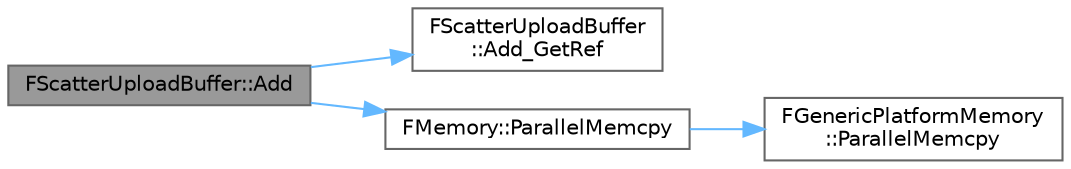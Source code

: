 digraph "FScatterUploadBuffer::Add"
{
 // INTERACTIVE_SVG=YES
 // LATEX_PDF_SIZE
  bgcolor="transparent";
  edge [fontname=Helvetica,fontsize=10,labelfontname=Helvetica,labelfontsize=10];
  node [fontname=Helvetica,fontsize=10,shape=box,height=0.2,width=0.4];
  rankdir="LR";
  Node1 [id="Node000001",label="FScatterUploadBuffer::Add",height=0.2,width=0.4,color="gray40", fillcolor="grey60", style="filled", fontcolor="black",tooltip=" "];
  Node1 -> Node2 [id="edge1_Node000001_Node000002",color="steelblue1",style="solid",tooltip=" "];
  Node2 [id="Node000002",label="FScatterUploadBuffer\l::Add_GetRef",height=0.2,width=0.4,color="grey40", fillcolor="white", style="filled",URL="$d6/df7/classFScatterUploadBuffer.html#aaf2c60f2b7ff93a5381121104a7bd7ff",tooltip=" "];
  Node1 -> Node3 [id="edge2_Node000001_Node000003",color="steelblue1",style="solid",tooltip=" "];
  Node3 [id="Node000003",label="FMemory::ParallelMemcpy",height=0.2,width=0.4,color="grey40", fillcolor="white", style="filled",URL="$de/d4a/structFMemory.html#a5a8535f1edb54caec8415e6bb61e8495",tooltip=" "];
  Node3 -> Node4 [id="edge3_Node000003_Node000004",color="steelblue1",style="solid",tooltip=" "];
  Node4 [id="Node000004",label="FGenericPlatformMemory\l::ParallelMemcpy",height=0.2,width=0.4,color="grey40", fillcolor="white", style="filled",URL="$d3/dfd/structFGenericPlatformMemory.html#adbeb368d9e7db47eb97651440267e26e",tooltip="On some platforms memcpy can be distributed over multiple threads for throughput."];
}
